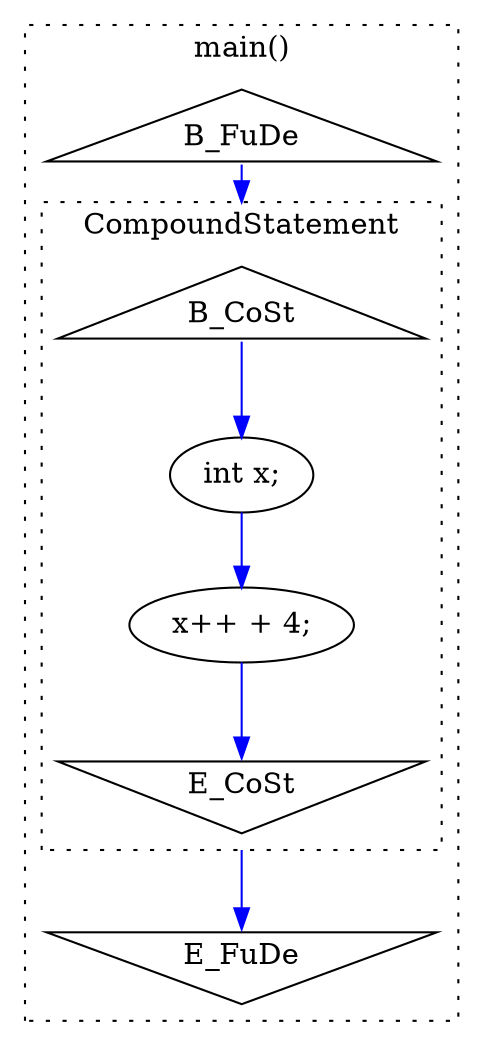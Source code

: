 digraph graph1721931908 {
	compound=true;
	edge[color=blue];
	subgraph cluster933699219 {
		compound=true;
		style=dotted;
		label="main()";
		node2121055098[label="B_FuDe", shape="triangle"];
		node2084435065[label="E_FuDe", shape="invtriangle"];
		subgraph cluster1368884364 {
			compound=true;
			style=dotted;
			label="CompoundStatement";
			node401625763[label="B_CoSt", shape="triangle"];
			node772777427[label="E_CoSt", shape="invtriangle"];
			node596512129[label="int x;"];
			node1051754451[label="x++ + 4;"];
		}
	}
	node2121055098 -> node401625763[tailport=s, headport=n, weight=8, lhead=cluster1368884364];
	node401625763 -> node596512129[tailport=s, headport=n, weight=8];
	node596512129 -> node1051754451[weight=8, tailport=s, headport=n];
	node1051754451 -> node772777427[weight=8, tailport=s, headport=n];
	node772777427 -> node2084435065[tailport=s, headport=n, weight=8, ltail=cluster1368884364];
}
